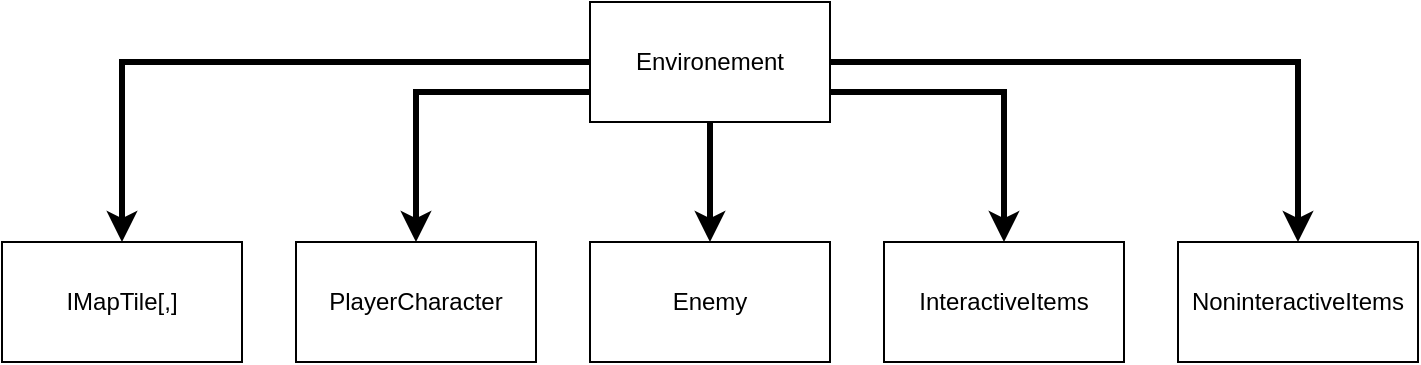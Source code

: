 <mxfile version="11.3.0" type="device" pages="1"><diagram id="uydW0gSUrxv21RIO1JJD" name="Page-1"><mxGraphModel dx="1220" dy="553" grid="1" gridSize="10" guides="1" tooltips="1" connect="1" arrows="1" fold="1" page="1" pageScale="1" pageWidth="827" pageHeight="1169" math="0" shadow="0"><root><mxCell id="0"/><mxCell id="1" parent="0"/><mxCell id="hmq_-tKv-vpDnQEQ147X-2" style="edgeStyle=orthogonalEdgeStyle;rounded=0;orthogonalLoop=1;jettySize=auto;html=1;strokeWidth=3;exitX=0;exitY=0.75;exitDx=0;exitDy=0;" edge="1" parent="1" source="hmq_-tKv-vpDnQEQ147X-1" target="hmq_-tKv-vpDnQEQ147X-3"><mxGeometry relative="1" as="geometry"><mxPoint x="270" y="280" as="targetPoint"/><Array as="points"><mxPoint x="266" y="165"/></Array></mxGeometry></mxCell><mxCell id="hmq_-tKv-vpDnQEQ147X-4" style="edgeStyle=orthogonalEdgeStyle;rounded=0;orthogonalLoop=1;jettySize=auto;html=1;strokeWidth=3;" edge="1" parent="1" source="hmq_-tKv-vpDnQEQ147X-1" target="hmq_-tKv-vpDnQEQ147X-5"><mxGeometry relative="1" as="geometry"><mxPoint x="413" y="270" as="targetPoint"/></mxGeometry></mxCell><mxCell id="hmq_-tKv-vpDnQEQ147X-6" style="edgeStyle=orthogonalEdgeStyle;rounded=0;orthogonalLoop=1;jettySize=auto;html=1;exitX=1;exitY=0.5;exitDx=0;exitDy=0;strokeWidth=3;" edge="1" parent="1" source="hmq_-tKv-vpDnQEQ147X-1" target="hmq_-tKv-vpDnQEQ147X-9"><mxGeometry relative="1" as="geometry"><mxPoint x="660" y="240" as="targetPoint"/><mxPoint x="550" y="170" as="sourcePoint"/></mxGeometry></mxCell><mxCell id="hmq_-tKv-vpDnQEQ147X-7" style="edgeStyle=orthogonalEdgeStyle;rounded=0;orthogonalLoop=1;jettySize=auto;html=1;exitX=1;exitY=0.75;exitDx=0;exitDy=0;strokeWidth=3;" edge="1" parent="1" source="hmq_-tKv-vpDnQEQ147X-1" target="hmq_-tKv-vpDnQEQ147X-8"><mxGeometry relative="1" as="geometry"><mxPoint x="560" y="250" as="targetPoint"/></mxGeometry></mxCell><mxCell id="hmq_-tKv-vpDnQEQ147X-10" style="edgeStyle=orthogonalEdgeStyle;rounded=0;orthogonalLoop=1;jettySize=auto;html=1;strokeWidth=3;" edge="1" parent="1" source="hmq_-tKv-vpDnQEQ147X-1" target="hmq_-tKv-vpDnQEQ147X-11"><mxGeometry relative="1" as="geometry"><mxPoint x="110" y="240" as="targetPoint"/></mxGeometry></mxCell><mxCell id="hmq_-tKv-vpDnQEQ147X-1" value="Environement" style="rounded=0;whiteSpace=wrap;html=1;" vertex="1" parent="1"><mxGeometry x="353" y="120" width="120" height="60" as="geometry"/></mxCell><mxCell id="hmq_-tKv-vpDnQEQ147X-3" value="PlayerCharacter" style="rounded=0;whiteSpace=wrap;html=1;" vertex="1" parent="1"><mxGeometry x="206" y="240" width="120" height="60" as="geometry"/></mxCell><mxCell id="hmq_-tKv-vpDnQEQ147X-5" value="Enemy" style="rounded=0;whiteSpace=wrap;html=1;" vertex="1" parent="1"><mxGeometry x="353" y="240" width="120" height="60" as="geometry"/></mxCell><mxCell id="hmq_-tKv-vpDnQEQ147X-8" value="InteractiveItems" style="rounded=0;whiteSpace=wrap;html=1;" vertex="1" parent="1"><mxGeometry x="500" y="240" width="120" height="60" as="geometry"/></mxCell><mxCell id="hmq_-tKv-vpDnQEQ147X-9" value="NoninteractiveItems" style="rounded=0;whiteSpace=wrap;html=1;" vertex="1" parent="1"><mxGeometry x="647" y="240" width="120" height="60" as="geometry"/></mxCell><mxCell id="hmq_-tKv-vpDnQEQ147X-11" value="IMapTile[,]" style="rounded=0;whiteSpace=wrap;html=1;" vertex="1" parent="1"><mxGeometry x="59" y="240" width="120" height="60" as="geometry"/></mxCell></root></mxGraphModel></diagram></mxfile>